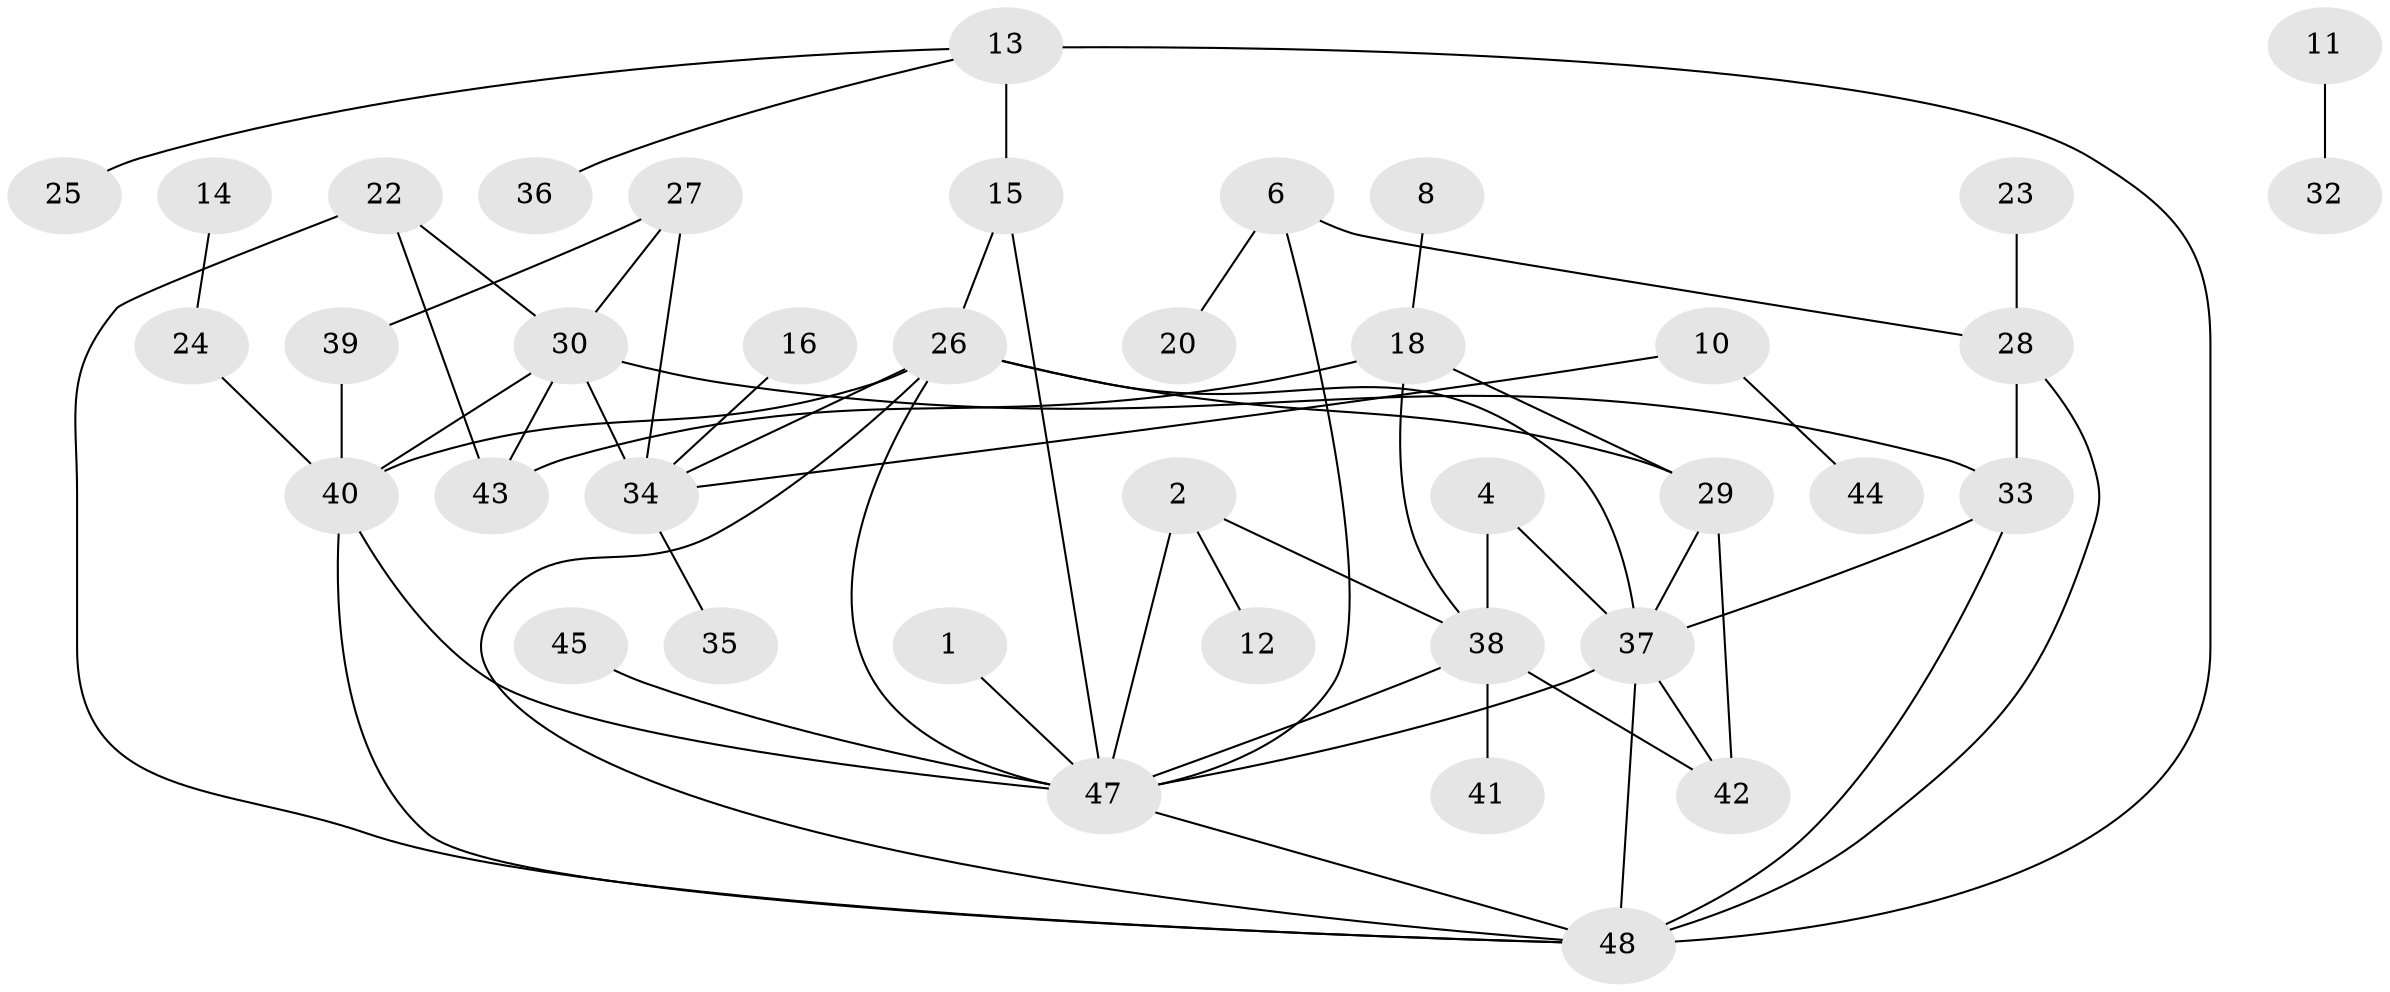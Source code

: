 // original degree distribution, {1: 0.24210526315789474, 2: 0.23157894736842105, 3: 0.17894736842105263, 4: 0.17894736842105263, 0: 0.09473684210526316, 5: 0.05263157894736842, 7: 0.010526315789473684, 8: 0.010526315789473684}
// Generated by graph-tools (version 1.1) at 2025/00/03/09/25 03:00:46]
// undirected, 39 vertices, 60 edges
graph export_dot {
graph [start="1"]
  node [color=gray90,style=filled];
  1;
  2;
  4;
  6;
  8;
  10;
  11;
  12;
  13;
  14;
  15;
  16;
  18;
  20;
  22;
  23;
  24;
  25;
  26;
  27;
  28;
  29;
  30;
  32;
  33;
  34;
  35;
  36;
  37;
  38;
  39;
  40;
  41;
  42;
  43;
  44;
  45;
  47;
  48;
  1 -- 47 [weight=1.0];
  2 -- 12 [weight=1.0];
  2 -- 38 [weight=1.0];
  2 -- 47 [weight=1.0];
  4 -- 37 [weight=1.0];
  4 -- 38 [weight=1.0];
  6 -- 20 [weight=1.0];
  6 -- 28 [weight=1.0];
  6 -- 47 [weight=1.0];
  8 -- 18 [weight=1.0];
  10 -- 34 [weight=1.0];
  10 -- 44 [weight=1.0];
  11 -- 32 [weight=1.0];
  13 -- 15 [weight=1.0];
  13 -- 25 [weight=1.0];
  13 -- 36 [weight=1.0];
  13 -- 48 [weight=2.0];
  14 -- 24 [weight=1.0];
  15 -- 26 [weight=1.0];
  15 -- 47 [weight=1.0];
  16 -- 34 [weight=1.0];
  18 -- 29 [weight=1.0];
  18 -- 38 [weight=2.0];
  18 -- 43 [weight=1.0];
  22 -- 30 [weight=1.0];
  22 -- 43 [weight=1.0];
  22 -- 48 [weight=1.0];
  23 -- 28 [weight=1.0];
  24 -- 40 [weight=1.0];
  26 -- 29 [weight=1.0];
  26 -- 34 [weight=1.0];
  26 -- 37 [weight=1.0];
  26 -- 40 [weight=1.0];
  26 -- 47 [weight=1.0];
  26 -- 48 [weight=1.0];
  27 -- 30 [weight=1.0];
  27 -- 34 [weight=1.0];
  27 -- 39 [weight=1.0];
  28 -- 33 [weight=1.0];
  28 -- 48 [weight=1.0];
  29 -- 37 [weight=1.0];
  29 -- 42 [weight=1.0];
  30 -- 33 [weight=2.0];
  30 -- 34 [weight=1.0];
  30 -- 40 [weight=1.0];
  30 -- 43 [weight=1.0];
  33 -- 37 [weight=1.0];
  33 -- 48 [weight=1.0];
  34 -- 35 [weight=1.0];
  37 -- 42 [weight=1.0];
  37 -- 47 [weight=1.0];
  37 -- 48 [weight=1.0];
  38 -- 41 [weight=1.0];
  38 -- 42 [weight=1.0];
  38 -- 47 [weight=2.0];
  39 -- 40 [weight=1.0];
  40 -- 47 [weight=1.0];
  40 -- 48 [weight=1.0];
  45 -- 47 [weight=2.0];
  47 -- 48 [weight=1.0];
}
